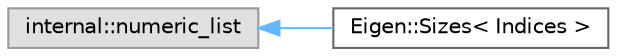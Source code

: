 digraph "类继承关系图"
{
 // LATEX_PDF_SIZE
  bgcolor="transparent";
  edge [fontname=Helvetica,fontsize=10,labelfontname=Helvetica,labelfontsize=10];
  node [fontname=Helvetica,fontsize=10,shape=box,height=0.2,width=0.4];
  rankdir="LR";
  Node0 [id="Node000000",label="internal::numeric_list",height=0.2,width=0.4,color="grey60", fillcolor="#E0E0E0", style="filled",tooltip=" "];
  Node0 -> Node1 [id="edge5164_Node000000_Node000001",dir="back",color="steelblue1",style="solid",tooltip=" "];
  Node1 [id="Node000001",label="Eigen::Sizes\< Indices \>",height=0.2,width=0.4,color="grey40", fillcolor="white", style="filled",URL="$struct_eigen_1_1_sizes.html",tooltip=" "];
}
